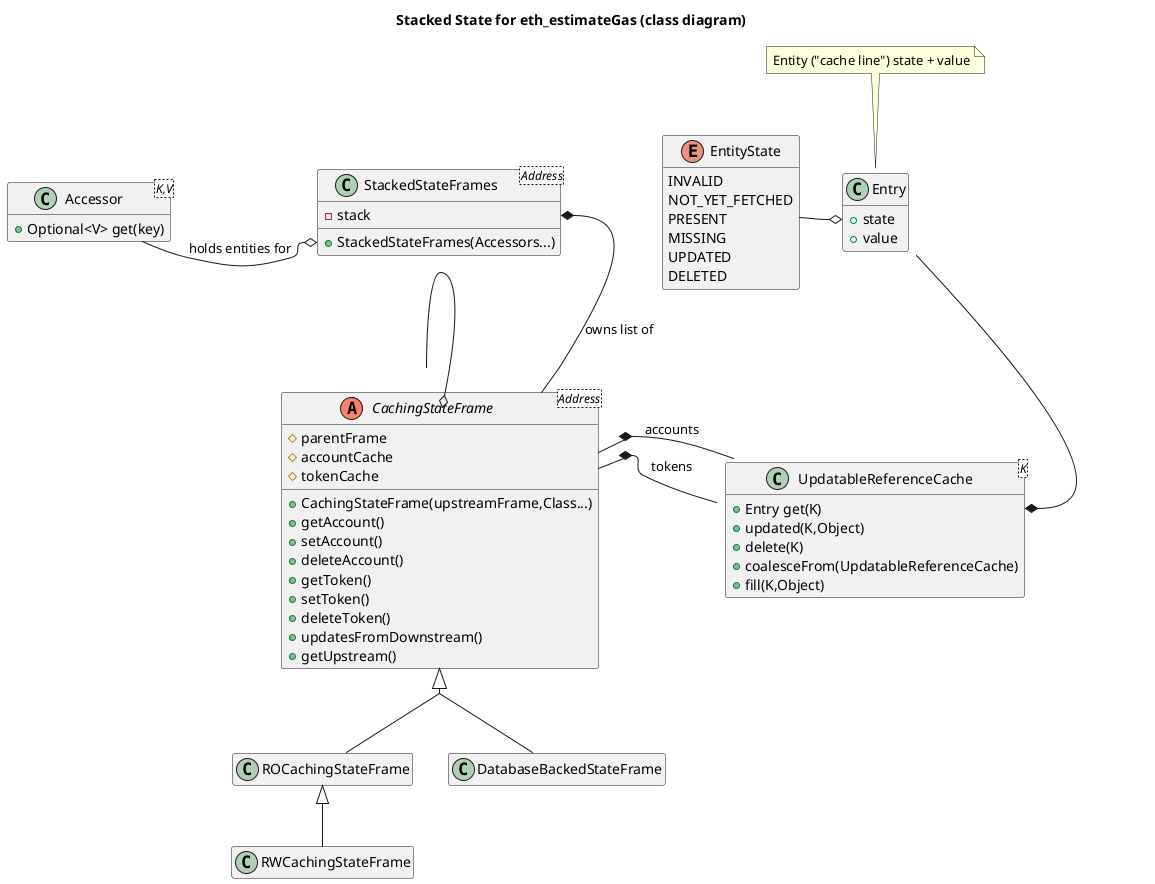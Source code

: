 @startuml
title Stacked State for eth_estimateGas (class diagram)
hide empty members

enum EntityState {
  INVALID
  NOT_YET_FETCHED
  PRESENT
  MISSING
  UPDATED
  DELETED
}

class Entry {
   +state
   +value
}
note top of Entry: Entity ("cache line") state + value

class UpdatableReferenceCache<K> {
  +Entry get(K)
  +updated(K,Object)
  +delete(K)
  +coalesceFrom(UpdatableReferenceCache)
  +fill(K,Object)
}

abstract CachingStateFrame<Address> <<(A,salmon)>> {
  #parentFrame
  #accountCache
  #tokenCache
  +CachingStateFrame(upstreamFrame,Class...)
  +getAccount()
  +setAccount()
  +deleteAccount()
  +getToken()
  +setToken()
  +deleteToken()
  +updatesFromDownstream()
  +getUpstream()
}

class Accessor<K,V> {
  +Optional<V> get(key)
}

class StackedStateFrames<Address> {
  -stack
  +StackedStateFrames(Accessors...)
}

Entry::state o-left- EntityState
UpdatableReferenceCache::get *-up- Entry

StackedStateFrames::stack *-- CachingStateFrame : owns list of
CachingStateFrame::parentFrame o- CachingStateFrame
CachingStateFrame::accountCache *- UpdatableReferenceCache : accounts
CachingStateFrame::tokenCache *- UpdatableReferenceCache : tokens
ROCachingStateFrame <|-- RWCachingStateFrame
CachingStateFrame <|-- ROCachingStateFrame
CachingStateFrame <|-- DatabaseBackedStateFrame
StackedStateFrames::StackedStateFrames o-left- Accessor : holds entities for

skinparam groupInheritance 2
@enduml
